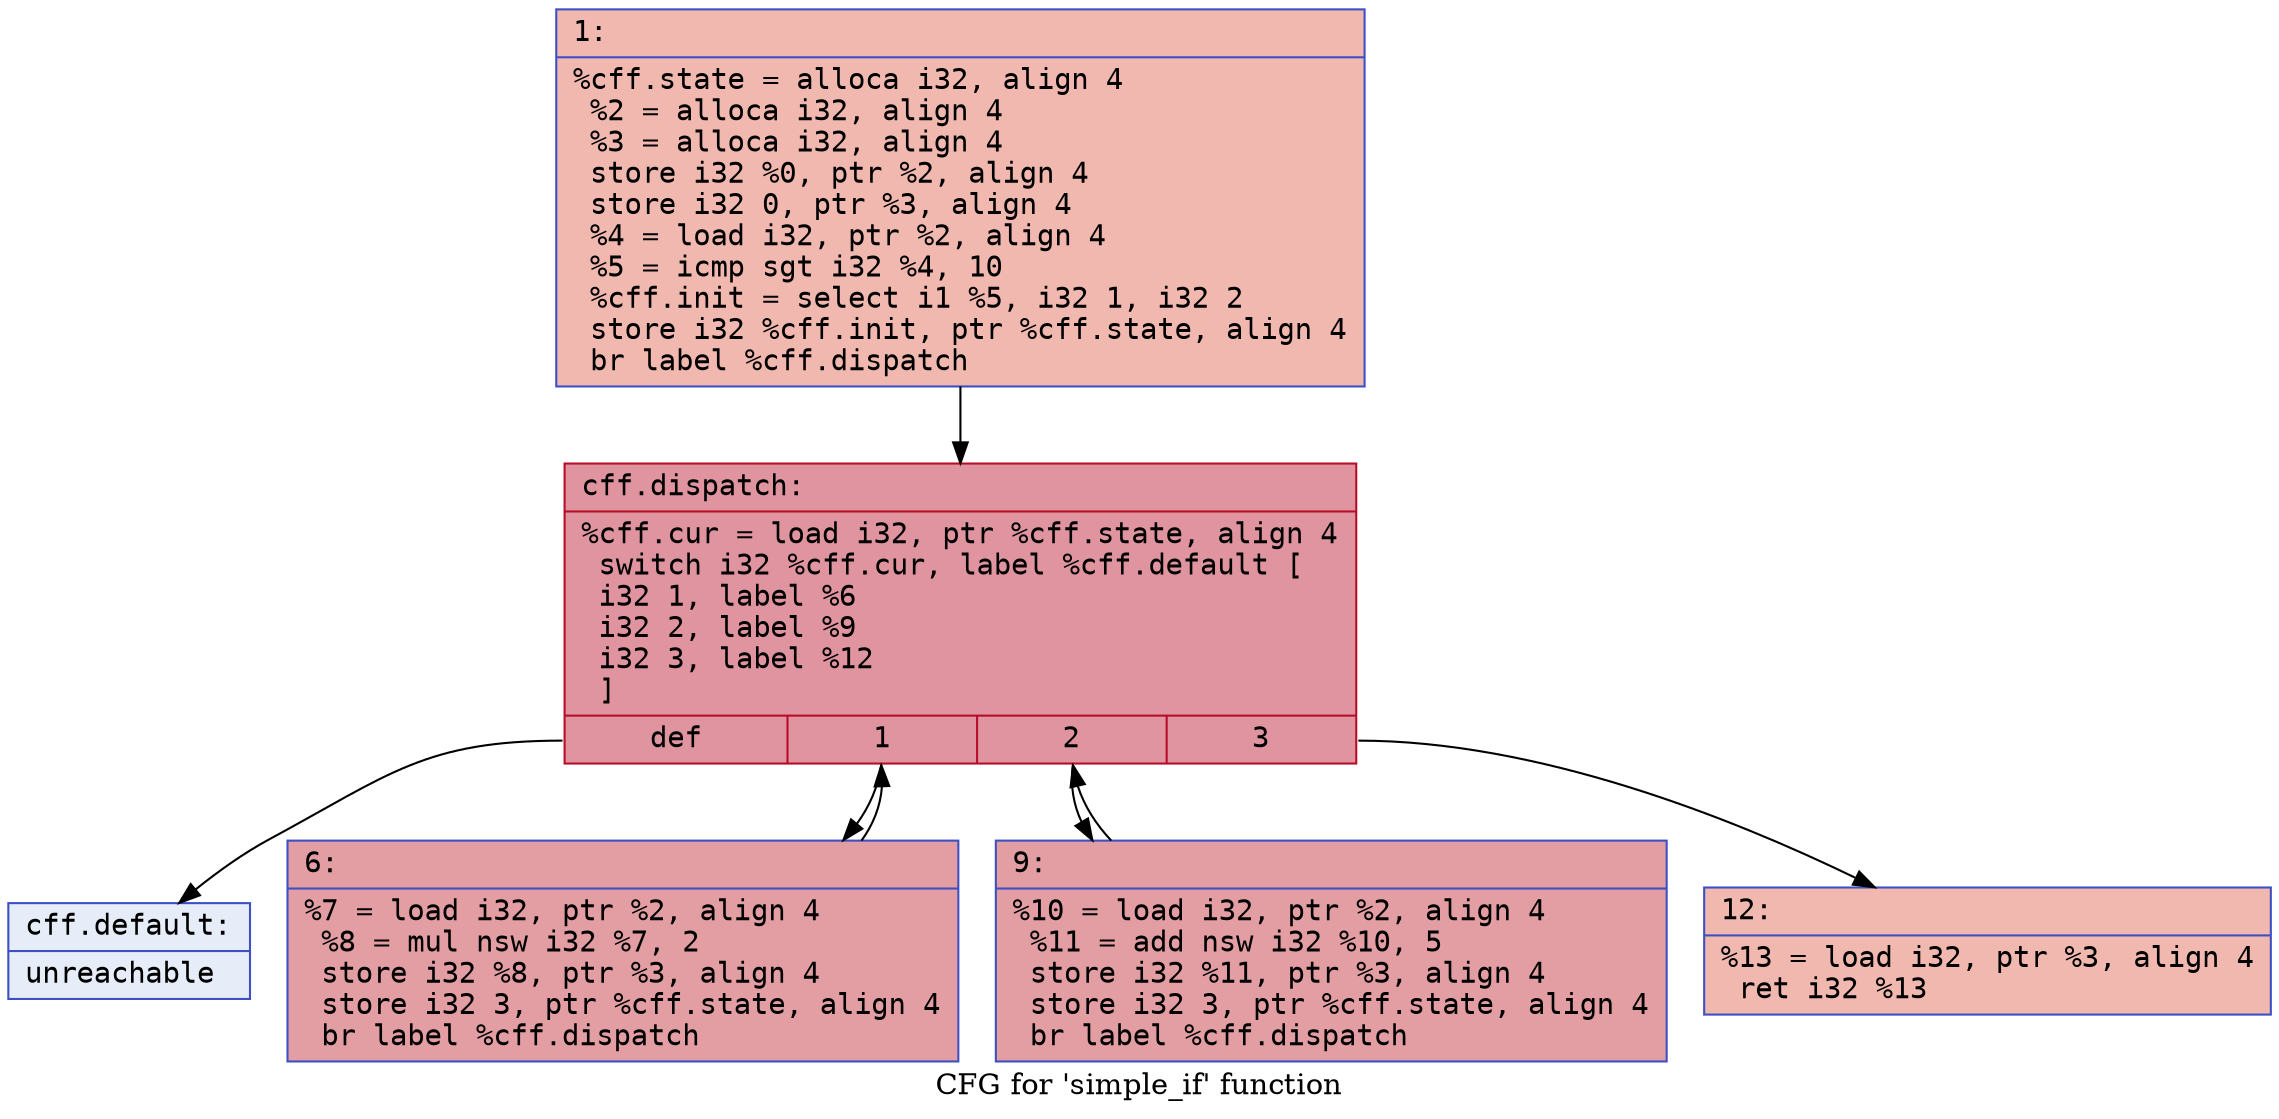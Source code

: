 digraph "CFG for 'simple_if' function" {
	label="CFG for 'simple_if' function";

	Node0x5856dd66b430 [shape=record,color="#3d50c3ff", style=filled, fillcolor="#dc5d4a70" fontname="Courier",label="{1:\l|  %cff.state = alloca i32, align 4\l  %2 = alloca i32, align 4\l  %3 = alloca i32, align 4\l  store i32 %0, ptr %2, align 4\l  store i32 0, ptr %3, align 4\l  %4 = load i32, ptr %2, align 4\l  %5 = icmp sgt i32 %4, 10\l  %cff.init = select i1 %5, i32 1, i32 2\l  store i32 %cff.init, ptr %cff.state, align 4\l  br label %cff.dispatch\l}"];
	Node0x5856dd66b430 -> Node0x5856dd67dc20;
	Node0x5856dd66b560 [shape=record,color="#3d50c3ff", style=filled, fillcolor="#be242e70" fontname="Courier",label="{6:\l|  %7 = load i32, ptr %2, align 4\l  %8 = mul nsw i32 %7, 2\l  store i32 %8, ptr %3, align 4\l  store i32 3, ptr %cff.state, align 4\l  br label %cff.dispatch\l}"];
	Node0x5856dd66b560 -> Node0x5856dd67dc20;
	Node0x5856dd66e950 [shape=record,color="#3d50c3ff", style=filled, fillcolor="#be242e70" fontname="Courier",label="{9:\l|  %10 = load i32, ptr %2, align 4\l  %11 = add nsw i32 %10, 5\l  store i32 %11, ptr %3, align 4\l  store i32 3, ptr %cff.state, align 4\l  br label %cff.dispatch\l}"];
	Node0x5856dd66e950 -> Node0x5856dd67dc20;
	Node0x5856dd66ebf0 [shape=record,color="#3d50c3ff", style=filled, fillcolor="#dc5d4a70" fontname="Courier",label="{12:\l|  %13 = load i32, ptr %3, align 4\l  ret i32 %13\l}"];
	Node0x5856dd67dc20 [shape=record,color="#b70d28ff", style=filled, fillcolor="#b70d2870" fontname="Courier",label="{cff.dispatch:\l|  %cff.cur = load i32, ptr %cff.state, align 4\l  switch i32 %cff.cur, label %cff.default [\l    i32 1, label %6\l    i32 2, label %9\l    i32 3, label %12\l  ]\l|{<s0>def|<s1>1|<s2>2|<s3>3}}"];
	Node0x5856dd67dc20:s0 -> Node0x5856dd67dcb0;
	Node0x5856dd67dc20:s1 -> Node0x5856dd66b560;
	Node0x5856dd67dc20:s2 -> Node0x5856dd66e950;
	Node0x5856dd67dc20:s3 -> Node0x5856dd66ebf0;
	Node0x5856dd67dcb0 [shape=record,color="#3d50c3ff", style=filled, fillcolor="#c7d7f070" fontname="Courier",label="{cff.default:\l|  unreachable\l}"];
}
